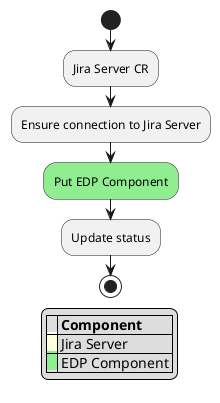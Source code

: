 @startuml
start
:Jira Server CR;
:Ensure connection to Jira Server;
#lightgreen:Put EDP Component;
:Update status;
stop

legend
|= |= Component |
|<back:#lightyellow>   </back>| Jira Server |
|<back:#lightgreen>   </back>| EDP Component |
endlegend
@enduml